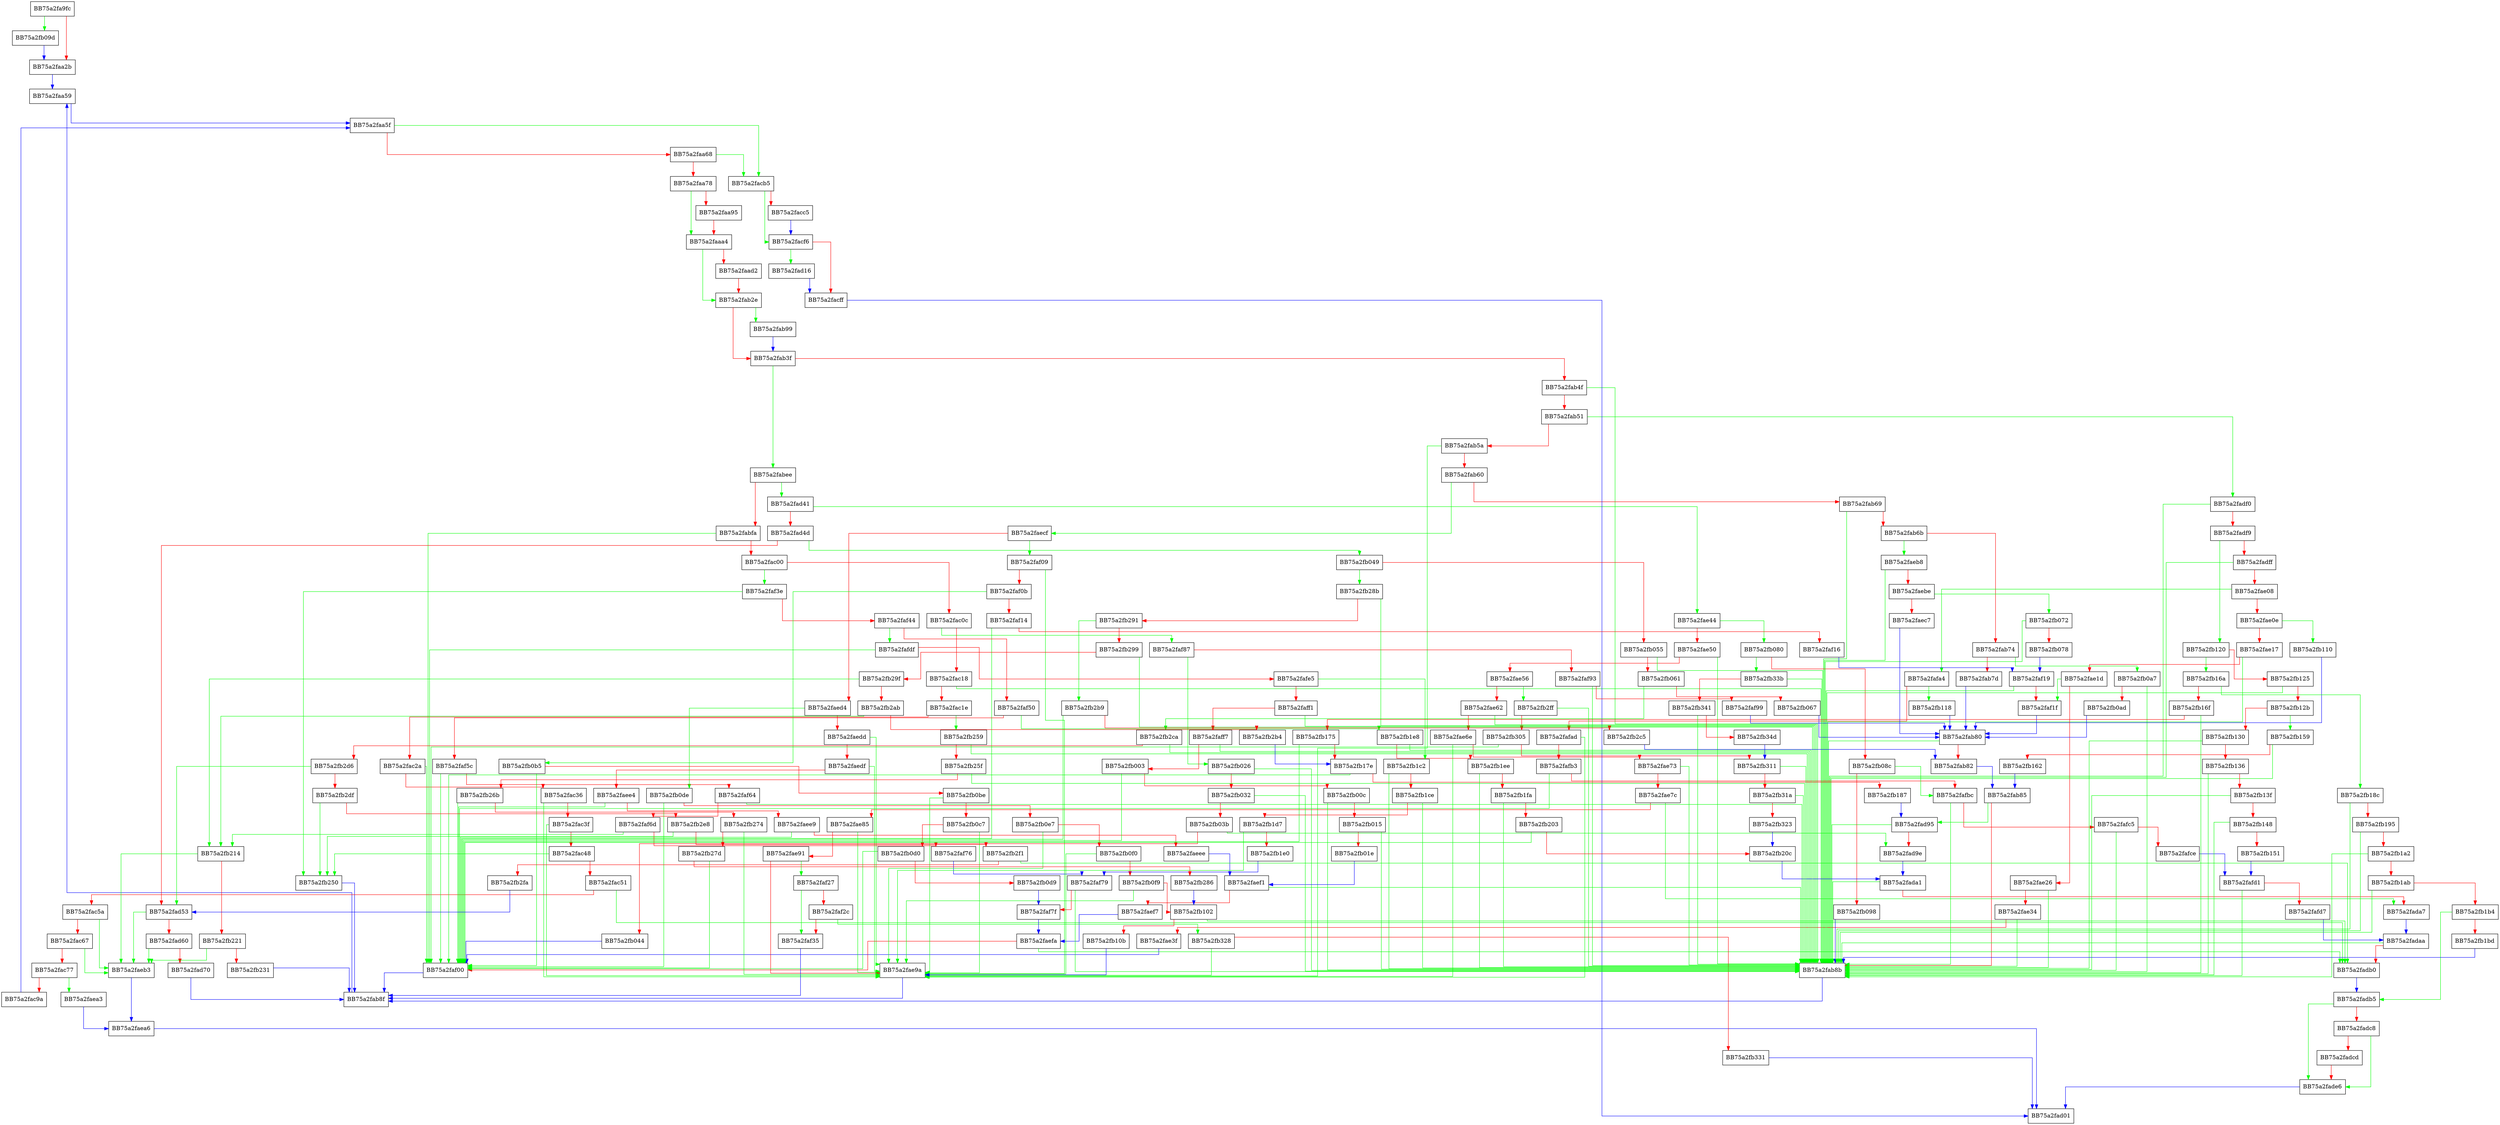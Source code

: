 digraph O97_Parse_VBA_Line {
  node [shape="box"];
  graph [splines=ortho];
  BB75a2fa9fc -> BB75a2fb09d [color="green"];
  BB75a2fa9fc -> BB75a2faa2b [color="red"];
  BB75a2faa2b -> BB75a2faa59 [color="blue"];
  BB75a2faa59 -> BB75a2faa5f [color="blue"];
  BB75a2faa5f -> BB75a2facb5 [color="green"];
  BB75a2faa5f -> BB75a2faa68 [color="red"];
  BB75a2faa68 -> BB75a2facb5 [color="green"];
  BB75a2faa68 -> BB75a2faa78 [color="red"];
  BB75a2faa78 -> BB75a2faaa4 [color="green"];
  BB75a2faa78 -> BB75a2faa95 [color="red"];
  BB75a2faa95 -> BB75a2faaa4 [color="red"];
  BB75a2faaa4 -> BB75a2fab2e [color="green"];
  BB75a2faaa4 -> BB75a2faad2 [color="red"];
  BB75a2faad2 -> BB75a2fab2e [color="red"];
  BB75a2fab2e -> BB75a2fab99 [color="green"];
  BB75a2fab2e -> BB75a2fab3f [color="red"];
  BB75a2fab3f -> BB75a2fabee [color="green"];
  BB75a2fab3f -> BB75a2fab4f [color="red"];
  BB75a2fab4f -> BB75a2fab8b [color="green"];
  BB75a2fab4f -> BB75a2fab51 [color="red"];
  BB75a2fab51 -> BB75a2fadf0 [color="green"];
  BB75a2fab51 -> BB75a2fab5a [color="red"];
  BB75a2fab5a -> BB75a2fae9a [color="green"];
  BB75a2fab5a -> BB75a2fab60 [color="red"];
  BB75a2fab60 -> BB75a2faecf [color="green"];
  BB75a2fab60 -> BB75a2fab69 [color="red"];
  BB75a2fab69 -> BB75a2fab8b [color="green"];
  BB75a2fab69 -> BB75a2fab6b [color="red"];
  BB75a2fab6b -> BB75a2faeb8 [color="green"];
  BB75a2fab6b -> BB75a2fab74 [color="red"];
  BB75a2fab74 -> BB75a2fb0a7 [color="green"];
  BB75a2fab74 -> BB75a2fab7d [color="red"];
  BB75a2fab7d -> BB75a2fab80 [color="blue"];
  BB75a2fab80 -> BB75a2fab8b [color="green"];
  BB75a2fab80 -> BB75a2fab82 [color="red"];
  BB75a2fab82 -> BB75a2fab85 [color="blue"];
  BB75a2fab85 -> BB75a2fad95 [color="green"];
  BB75a2fab85 -> BB75a2fab8b [color="red"];
  BB75a2fab8b -> BB75a2fab8f [color="blue"];
  BB75a2fab8f -> BB75a2faa59 [color="blue"];
  BB75a2fab99 -> BB75a2fab3f [color="blue"];
  BB75a2fabee -> BB75a2fad41 [color="green"];
  BB75a2fabee -> BB75a2fabfa [color="red"];
  BB75a2fabfa -> BB75a2faf00 [color="green"];
  BB75a2fabfa -> BB75a2fac00 [color="red"];
  BB75a2fac00 -> BB75a2faf3e [color="green"];
  BB75a2fac00 -> BB75a2fac0c [color="red"];
  BB75a2fac0c -> BB75a2faf87 [color="green"];
  BB75a2fac0c -> BB75a2fac18 [color="red"];
  BB75a2fac18 -> BB75a2fab8b [color="green"];
  BB75a2fac18 -> BB75a2fac1e [color="red"];
  BB75a2fac1e -> BB75a2fb259 [color="green"];
  BB75a2fac1e -> BB75a2fac2a [color="red"];
  BB75a2fac2a -> BB75a2faf00 [color="green"];
  BB75a2fac2a -> BB75a2fac36 [color="red"];
  BB75a2fac36 -> BB75a2fae9a [color="green"];
  BB75a2fac36 -> BB75a2fac3f [color="red"];
  BB75a2fac3f -> BB75a2fae9a [color="green"];
  BB75a2fac3f -> BB75a2fac48 [color="red"];
  BB75a2fac48 -> BB75a2fb250 [color="green"];
  BB75a2fac48 -> BB75a2fac51 [color="red"];
  BB75a2fac51 -> BB75a2fadb0 [color="green"];
  BB75a2fac51 -> BB75a2fac5a [color="red"];
  BB75a2fac5a -> BB75a2faeb3 [color="green"];
  BB75a2fac5a -> BB75a2fac67 [color="red"];
  BB75a2fac67 -> BB75a2faeb3 [color="green"];
  BB75a2fac67 -> BB75a2fac77 [color="red"];
  BB75a2fac77 -> BB75a2faea3 [color="green"];
  BB75a2fac77 -> BB75a2fac9a [color="red"];
  BB75a2fac9a -> BB75a2faa5f [color="blue"];
  BB75a2facb5 -> BB75a2facf6 [color="green"];
  BB75a2facb5 -> BB75a2facc5 [color="red"];
  BB75a2facc5 -> BB75a2facf6 [color="blue"];
  BB75a2facf6 -> BB75a2fad16 [color="green"];
  BB75a2facf6 -> BB75a2facff [color="red"];
  BB75a2facff -> BB75a2fad01 [color="blue"];
  BB75a2fad16 -> BB75a2facff [color="blue"];
  BB75a2fad41 -> BB75a2fae44 [color="green"];
  BB75a2fad41 -> BB75a2fad4d [color="red"];
  BB75a2fad4d -> BB75a2fb049 [color="green"];
  BB75a2fad4d -> BB75a2fad53 [color="red"];
  BB75a2fad53 -> BB75a2faeb3 [color="green"];
  BB75a2fad53 -> BB75a2fad60 [color="red"];
  BB75a2fad60 -> BB75a2faeb3 [color="green"];
  BB75a2fad60 -> BB75a2fad70 [color="red"];
  BB75a2fad70 -> BB75a2fab8f [color="blue"];
  BB75a2fad95 -> BB75a2fab8b [color="green"];
  BB75a2fad95 -> BB75a2fad9e [color="red"];
  BB75a2fad9e -> BB75a2fada1 [color="blue"];
  BB75a2fada1 -> BB75a2fab8b [color="green"];
  BB75a2fada1 -> BB75a2fada7 [color="red"];
  BB75a2fada7 -> BB75a2fadaa [color="blue"];
  BB75a2fadaa -> BB75a2fab8b [color="green"];
  BB75a2fadaa -> BB75a2fadb0 [color="red"];
  BB75a2fadb0 -> BB75a2fadb5 [color="blue"];
  BB75a2fadb5 -> BB75a2fade6 [color="green"];
  BB75a2fadb5 -> BB75a2fadc8 [color="red"];
  BB75a2fadc8 -> BB75a2fade6 [color="green"];
  BB75a2fadc8 -> BB75a2fadcd [color="red"];
  BB75a2fadcd -> BB75a2fade6 [color="red"];
  BB75a2fade6 -> BB75a2fad01 [color="blue"];
  BB75a2fadf0 -> BB75a2fab8b [color="green"];
  BB75a2fadf0 -> BB75a2fadf9 [color="red"];
  BB75a2fadf9 -> BB75a2fb120 [color="green"];
  BB75a2fadf9 -> BB75a2fadff [color="red"];
  BB75a2fadff -> BB75a2fab8b [color="green"];
  BB75a2fadff -> BB75a2fae08 [color="red"];
  BB75a2fae08 -> BB75a2fafa4 [color="green"];
  BB75a2fae08 -> BB75a2fae0e [color="red"];
  BB75a2fae0e -> BB75a2fb110 [color="green"];
  BB75a2fae0e -> BB75a2fae17 [color="red"];
  BB75a2fae17 -> BB75a2fab8b [color="green"];
  BB75a2fae17 -> BB75a2fae1d [color="red"];
  BB75a2fae1d -> BB75a2faf1f [color="green"];
  BB75a2fae1d -> BB75a2fae26 [color="red"];
  BB75a2fae26 -> BB75a2fab8b [color="green"];
  BB75a2fae26 -> BB75a2fae34 [color="red"];
  BB75a2fae34 -> BB75a2fab8b [color="green"];
  BB75a2fae34 -> BB75a2fae3f [color="red"];
  BB75a2fae3f -> BB75a2faf00 [color="blue"];
  BB75a2fae44 -> BB75a2fb080 [color="green"];
  BB75a2fae44 -> BB75a2fae50 [color="red"];
  BB75a2fae50 -> BB75a2fab8b [color="green"];
  BB75a2fae50 -> BB75a2fae56 [color="red"];
  BB75a2fae56 -> BB75a2fb2ff [color="green"];
  BB75a2fae56 -> BB75a2fae62 [color="red"];
  BB75a2fae62 -> BB75a2fab8b [color="green"];
  BB75a2fae62 -> BB75a2fae6e [color="red"];
  BB75a2fae6e -> BB75a2fae9a [color="green"];
  BB75a2fae6e -> BB75a2fae73 [color="red"];
  BB75a2fae73 -> BB75a2fab8b [color="green"];
  BB75a2fae73 -> BB75a2fae7c [color="red"];
  BB75a2fae7c -> BB75a2fada7 [color="green"];
  BB75a2fae7c -> BB75a2fae85 [color="red"];
  BB75a2fae85 -> BB75a2fae9a [color="green"];
  BB75a2fae85 -> BB75a2fae91 [color="red"];
  BB75a2fae91 -> BB75a2faf27 [color="green"];
  BB75a2fae91 -> BB75a2fae9a [color="red"];
  BB75a2fae9a -> BB75a2fab8f [color="blue"];
  BB75a2faea3 -> BB75a2faea6 [color="blue"];
  BB75a2faea6 -> BB75a2fad01 [color="blue"];
  BB75a2faeb3 -> BB75a2faea6 [color="blue"];
  BB75a2faeb8 -> BB75a2fab8b [color="green"];
  BB75a2faeb8 -> BB75a2faebe [color="red"];
  BB75a2faebe -> BB75a2fb072 [color="green"];
  BB75a2faebe -> BB75a2faec7 [color="red"];
  BB75a2faec7 -> BB75a2fab80 [color="blue"];
  BB75a2faecf -> BB75a2faf09 [color="green"];
  BB75a2faecf -> BB75a2faed4 [color="red"];
  BB75a2faed4 -> BB75a2fb0de [color="green"];
  BB75a2faed4 -> BB75a2faedd [color="red"];
  BB75a2faedd -> BB75a2fae9a [color="green"];
  BB75a2faedd -> BB75a2faedf [color="red"];
  BB75a2faedf -> BB75a2fae9a [color="green"];
  BB75a2faedf -> BB75a2faee4 [color="red"];
  BB75a2faee4 -> BB75a2faf00 [color="green"];
  BB75a2faee4 -> BB75a2faee9 [color="red"];
  BB75a2faee9 -> BB75a2faf00 [color="green"];
  BB75a2faee9 -> BB75a2faeee [color="red"];
  BB75a2faeee -> BB75a2faef1 [color="blue"];
  BB75a2faef1 -> BB75a2fab8b [color="green"];
  BB75a2faef1 -> BB75a2faef7 [color="red"];
  BB75a2faef7 -> BB75a2faefa [color="blue"];
  BB75a2faefa -> BB75a2fadb0 [color="green"];
  BB75a2faefa -> BB75a2faf00 [color="red"];
  BB75a2faf00 -> BB75a2fab8f [color="blue"];
  BB75a2faf09 -> BB75a2fae9a [color="green"];
  BB75a2faf09 -> BB75a2faf0b [color="red"];
  BB75a2faf0b -> BB75a2fb0b5 [color="green"];
  BB75a2faf0b -> BB75a2faf14 [color="red"];
  BB75a2faf14 -> BB75a2faf00 [color="green"];
  BB75a2faf14 -> BB75a2faf16 [color="red"];
  BB75a2faf16 -> BB75a2faf19 [color="blue"];
  BB75a2faf19 -> BB75a2fab8b [color="green"];
  BB75a2faf19 -> BB75a2faf1f [color="red"];
  BB75a2faf1f -> BB75a2fab80 [color="blue"];
  BB75a2faf27 -> BB75a2faf35 [color="green"];
  BB75a2faf27 -> BB75a2faf2c [color="red"];
  BB75a2faf2c -> BB75a2fb328 [color="green"];
  BB75a2faf2c -> BB75a2faf35 [color="red"];
  BB75a2faf35 -> BB75a2fab8f [color="blue"];
  BB75a2faf3e -> BB75a2fb250 [color="green"];
  BB75a2faf3e -> BB75a2faf44 [color="red"];
  BB75a2faf44 -> BB75a2fafdf [color="green"];
  BB75a2faf44 -> BB75a2faf50 [color="red"];
  BB75a2faf50 -> BB75a2fb1e8 [color="green"];
  BB75a2faf50 -> BB75a2faf5c [color="red"];
  BB75a2faf5c -> BB75a2faf00 [color="green"];
  BB75a2faf5c -> BB75a2faf64 [color="red"];
  BB75a2faf64 -> BB75a2fab8b [color="green"];
  BB75a2faf64 -> BB75a2faf6d [color="red"];
  BB75a2faf6d -> BB75a2fb214 [color="green"];
  BB75a2faf6d -> BB75a2faf76 [color="red"];
  BB75a2faf76 -> BB75a2faf79 [color="blue"];
  BB75a2faf79 -> BB75a2fab8b [color="green"];
  BB75a2faf79 -> BB75a2faf7f [color="red"];
  BB75a2faf7f -> BB75a2faefa [color="blue"];
  BB75a2faf87 -> BB75a2fb026 [color="green"];
  BB75a2faf87 -> BB75a2faf93 [color="red"];
  BB75a2faf93 -> BB75a2fab8b [color="green"];
  BB75a2faf93 -> BB75a2faf99 [color="red"];
  BB75a2faf99 -> BB75a2fab80 [color="blue"];
  BB75a2fafa4 -> BB75a2fb118 [color="green"];
  BB75a2fafa4 -> BB75a2fafad [color="red"];
  BB75a2fafad -> BB75a2fae9a [color="green"];
  BB75a2fafad -> BB75a2fafb3 [color="red"];
  BB75a2fafb3 -> BB75a2faf00 [color="green"];
  BB75a2fafb3 -> BB75a2fafbc [color="red"];
  BB75a2fafbc -> BB75a2fab8b [color="green"];
  BB75a2fafbc -> BB75a2fafc5 [color="red"];
  BB75a2fafc5 -> BB75a2fab8b [color="green"];
  BB75a2fafc5 -> BB75a2fafce [color="red"];
  BB75a2fafce -> BB75a2fafd1 [color="blue"];
  BB75a2fafd1 -> BB75a2fab8b [color="green"];
  BB75a2fafd1 -> BB75a2fafd7 [color="red"];
  BB75a2fafd7 -> BB75a2fadaa [color="blue"];
  BB75a2fafdf -> BB75a2faf00 [color="green"];
  BB75a2fafdf -> BB75a2fafe5 [color="red"];
  BB75a2fafe5 -> BB75a2fb1c2 [color="green"];
  BB75a2fafe5 -> BB75a2faff1 [color="red"];
  BB75a2faff1 -> BB75a2fab8b [color="green"];
  BB75a2faff1 -> BB75a2faff7 [color="red"];
  BB75a2faff7 -> BB75a2fab8b [color="green"];
  BB75a2faff7 -> BB75a2fb003 [color="red"];
  BB75a2fb003 -> BB75a2faf00 [color="green"];
  BB75a2fb003 -> BB75a2fb00c [color="red"];
  BB75a2fb00c -> BB75a2fab8b [color="green"];
  BB75a2fb00c -> BB75a2fb015 [color="red"];
  BB75a2fb015 -> BB75a2fab8b [color="green"];
  BB75a2fb015 -> BB75a2fb01e [color="red"];
  BB75a2fb01e -> BB75a2faef1 [color="blue"];
  BB75a2fb026 -> BB75a2fab8b [color="green"];
  BB75a2fb026 -> BB75a2fb032 [color="red"];
  BB75a2fb032 -> BB75a2fab8b [color="green"];
  BB75a2fb032 -> BB75a2fb03b [color="red"];
  BB75a2fb03b -> BB75a2fad9e [color="green"];
  BB75a2fb03b -> BB75a2fb044 [color="red"];
  BB75a2fb044 -> BB75a2faf00 [color="blue"];
  BB75a2fb049 -> BB75a2fb28b [color="green"];
  BB75a2fb049 -> BB75a2fb055 [color="red"];
  BB75a2fb055 -> BB75a2fab8b [color="green"];
  BB75a2fb055 -> BB75a2fb061 [color="red"];
  BB75a2fb061 -> BB75a2fb2ca [color="green"];
  BB75a2fb061 -> BB75a2fb067 [color="red"];
  BB75a2fb067 -> BB75a2fab80 [color="blue"];
  BB75a2fb072 -> BB75a2fab8b [color="green"];
  BB75a2fb072 -> BB75a2fb078 [color="red"];
  BB75a2fb078 -> BB75a2faf19 [color="blue"];
  BB75a2fb080 -> BB75a2fb33b [color="green"];
  BB75a2fb080 -> BB75a2fb08c [color="red"];
  BB75a2fb08c -> BB75a2fafbc [color="green"];
  BB75a2fb08c -> BB75a2fb098 [color="red"];
  BB75a2fb098 -> BB75a2fab8b [color="blue"];
  BB75a2fb09d -> BB75a2faa2b [color="blue"];
  BB75a2fb0a7 -> BB75a2fab8b [color="green"];
  BB75a2fb0a7 -> BB75a2fb0ad [color="red"];
  BB75a2fb0ad -> BB75a2fab80 [color="blue"];
  BB75a2fb0b5 -> BB75a2faf00 [color="green"];
  BB75a2fb0b5 -> BB75a2fb0be [color="red"];
  BB75a2fb0be -> BB75a2fae9a [color="green"];
  BB75a2fb0be -> BB75a2fb0c7 [color="red"];
  BB75a2fb0c7 -> BB75a2fae9a [color="green"];
  BB75a2fb0c7 -> BB75a2fb0d0 [color="red"];
  BB75a2fb0d0 -> BB75a2faf00 [color="green"];
  BB75a2fb0d0 -> BB75a2fb0d9 [color="red"];
  BB75a2fb0d9 -> BB75a2faf7f [color="blue"];
  BB75a2fb0de -> BB75a2faf00 [color="green"];
  BB75a2fb0de -> BB75a2fb0e7 [color="red"];
  BB75a2fb0e7 -> BB75a2fae9a [color="green"];
  BB75a2fb0e7 -> BB75a2fb0f0 [color="red"];
  BB75a2fb0f0 -> BB75a2fae9a [color="green"];
  BB75a2fb0f0 -> BB75a2fb0f9 [color="red"];
  BB75a2fb0f9 -> BB75a2fae9a [color="green"];
  BB75a2fb0f9 -> BB75a2fb102 [color="red"];
  BB75a2fb102 -> BB75a2fadb0 [color="green"];
  BB75a2fb102 -> BB75a2fb10b [color="red"];
  BB75a2fb10b -> BB75a2fae9a [color="blue"];
  BB75a2fb110 -> BB75a2fab80 [color="blue"];
  BB75a2fb118 -> BB75a2fab80 [color="blue"];
  BB75a2fb120 -> BB75a2fb16a [color="green"];
  BB75a2fb120 -> BB75a2fb125 [color="red"];
  BB75a2fb125 -> BB75a2fab8b [color="green"];
  BB75a2fb125 -> BB75a2fb12b [color="red"];
  BB75a2fb12b -> BB75a2fb159 [color="green"];
  BB75a2fb12b -> BB75a2fb130 [color="red"];
  BB75a2fb130 -> BB75a2fab8b [color="green"];
  BB75a2fb130 -> BB75a2fb136 [color="red"];
  BB75a2fb136 -> BB75a2fab8b [color="green"];
  BB75a2fb136 -> BB75a2fb13f [color="red"];
  BB75a2fb13f -> BB75a2fab8b [color="green"];
  BB75a2fb13f -> BB75a2fb148 [color="red"];
  BB75a2fb148 -> BB75a2fab8b [color="green"];
  BB75a2fb148 -> BB75a2fb151 [color="red"];
  BB75a2fb151 -> BB75a2fafd1 [color="blue"];
  BB75a2fb159 -> BB75a2fab8b [color="green"];
  BB75a2fb159 -> BB75a2fb162 [color="red"];
  BB75a2fb162 -> BB75a2fab85 [color="blue"];
  BB75a2fb16a -> BB75a2fb18c [color="green"];
  BB75a2fb16a -> BB75a2fb16f [color="red"];
  BB75a2fb16f -> BB75a2fab8b [color="green"];
  BB75a2fb16f -> BB75a2fb175 [color="red"];
  BB75a2fb175 -> BB75a2faf00 [color="green"];
  BB75a2fb175 -> BB75a2fb17e [color="red"];
  BB75a2fb17e -> BB75a2faf00 [color="green"];
  BB75a2fb17e -> BB75a2fb187 [color="red"];
  BB75a2fb187 -> BB75a2fad95 [color="blue"];
  BB75a2fb18c -> BB75a2fab8b [color="green"];
  BB75a2fb18c -> BB75a2fb195 [color="red"];
  BB75a2fb195 -> BB75a2fab8b [color="green"];
  BB75a2fb195 -> BB75a2fb1a2 [color="red"];
  BB75a2fb1a2 -> BB75a2fab8b [color="green"];
  BB75a2fb1a2 -> BB75a2fb1ab [color="red"];
  BB75a2fb1ab -> BB75a2fab8b [color="green"];
  BB75a2fb1ab -> BB75a2fb1b4 [color="red"];
  BB75a2fb1b4 -> BB75a2fadb5 [color="green"];
  BB75a2fb1b4 -> BB75a2fb1bd [color="red"];
  BB75a2fb1bd -> BB75a2fab8b [color="blue"];
  BB75a2fb1c2 -> BB75a2fab8b [color="green"];
  BB75a2fb1c2 -> BB75a2fb1ce [color="red"];
  BB75a2fb1ce -> BB75a2fab8b [color="green"];
  BB75a2fb1ce -> BB75a2fb1d7 [color="red"];
  BB75a2fb1d7 -> BB75a2fae9a [color="green"];
  BB75a2fb1d7 -> BB75a2fb1e0 [color="red"];
  BB75a2fb1e0 -> BB75a2faf79 [color="blue"];
  BB75a2fb1e8 -> BB75a2fab8b [color="green"];
  BB75a2fb1e8 -> BB75a2fb1ee [color="red"];
  BB75a2fb1ee -> BB75a2fab8b [color="green"];
  BB75a2fb1ee -> BB75a2fb1fa [color="red"];
  BB75a2fb1fa -> BB75a2fab8b [color="green"];
  BB75a2fb1fa -> BB75a2fb203 [color="red"];
  BB75a2fb203 -> BB75a2faf00 [color="green"];
  BB75a2fb203 -> BB75a2fb20c [color="red"];
  BB75a2fb20c -> BB75a2fada1 [color="blue"];
  BB75a2fb214 -> BB75a2faeb3 [color="green"];
  BB75a2fb214 -> BB75a2fb221 [color="red"];
  BB75a2fb221 -> BB75a2faeb3 [color="green"];
  BB75a2fb221 -> BB75a2fb231 [color="red"];
  BB75a2fb231 -> BB75a2fab8f [color="blue"];
  BB75a2fb250 -> BB75a2fab8f [color="blue"];
  BB75a2fb259 -> BB75a2fab8b [color="green"];
  BB75a2fb259 -> BB75a2fb25f [color="red"];
  BB75a2fb25f -> BB75a2fab8b [color="green"];
  BB75a2fb25f -> BB75a2fb26b [color="red"];
  BB75a2fb26b -> BB75a2faf00 [color="green"];
  BB75a2fb26b -> BB75a2fb274 [color="red"];
  BB75a2fb274 -> BB75a2fae9a [color="green"];
  BB75a2fb274 -> BB75a2fb27d [color="red"];
  BB75a2fb27d -> BB75a2faf00 [color="green"];
  BB75a2fb27d -> BB75a2fb286 [color="red"];
  BB75a2fb286 -> BB75a2fb102 [color="blue"];
  BB75a2fb28b -> BB75a2fab8b [color="green"];
  BB75a2fb28b -> BB75a2fb291 [color="red"];
  BB75a2fb291 -> BB75a2fb2b9 [color="green"];
  BB75a2fb291 -> BB75a2fb299 [color="red"];
  BB75a2fb299 -> BB75a2fab8b [color="green"];
  BB75a2fb299 -> BB75a2fb29f [color="red"];
  BB75a2fb29f -> BB75a2fb214 [color="green"];
  BB75a2fb29f -> BB75a2fb2ab [color="red"];
  BB75a2fb2ab -> BB75a2fb214 [color="green"];
  BB75a2fb2ab -> BB75a2fb2b4 [color="red"];
  BB75a2fb2b4 -> BB75a2fb17e [color="blue"];
  BB75a2fb2b9 -> BB75a2faf00 [color="green"];
  BB75a2fb2b9 -> BB75a2fb2c5 [color="red"];
  BB75a2fb2c5 -> BB75a2fab82 [color="blue"];
  BB75a2fb2ca -> BB75a2fab8b [color="green"];
  BB75a2fb2ca -> BB75a2fb2d6 [color="red"];
  BB75a2fb2d6 -> BB75a2fad53 [color="green"];
  BB75a2fb2d6 -> BB75a2fb2df [color="red"];
  BB75a2fb2df -> BB75a2fb250 [color="green"];
  BB75a2fb2df -> BB75a2fb2e8 [color="red"];
  BB75a2fb2e8 -> BB75a2fb250 [color="green"];
  BB75a2fb2e8 -> BB75a2fb2f1 [color="red"];
  BB75a2fb2f1 -> BB75a2fadb0 [color="green"];
  BB75a2fb2f1 -> BB75a2fb2fa [color="red"];
  BB75a2fb2fa -> BB75a2fad53 [color="blue"];
  BB75a2fb2ff -> BB75a2fab8b [color="green"];
  BB75a2fb2ff -> BB75a2fb305 [color="red"];
  BB75a2fb305 -> BB75a2faf00 [color="green"];
  BB75a2fb305 -> BB75a2fb311 [color="red"];
  BB75a2fb311 -> BB75a2fab8b [color="green"];
  BB75a2fb311 -> BB75a2fb31a [color="red"];
  BB75a2fb31a -> BB75a2fab8b [color="green"];
  BB75a2fb31a -> BB75a2fb323 [color="red"];
  BB75a2fb323 -> BB75a2fb20c [color="blue"];
  BB75a2fb328 -> BB75a2fae9a [color="green"];
  BB75a2fb328 -> BB75a2fb331 [color="red"];
  BB75a2fb331 -> BB75a2fad01 [color="blue"];
  BB75a2fb33b -> BB75a2fab8b [color="green"];
  BB75a2fb33b -> BB75a2fb341 [color="red"];
  BB75a2fb341 -> BB75a2fab8b [color="green"];
  BB75a2fb341 -> BB75a2fb34d [color="red"];
  BB75a2fb34d -> BB75a2fb311 [color="blue"];
}